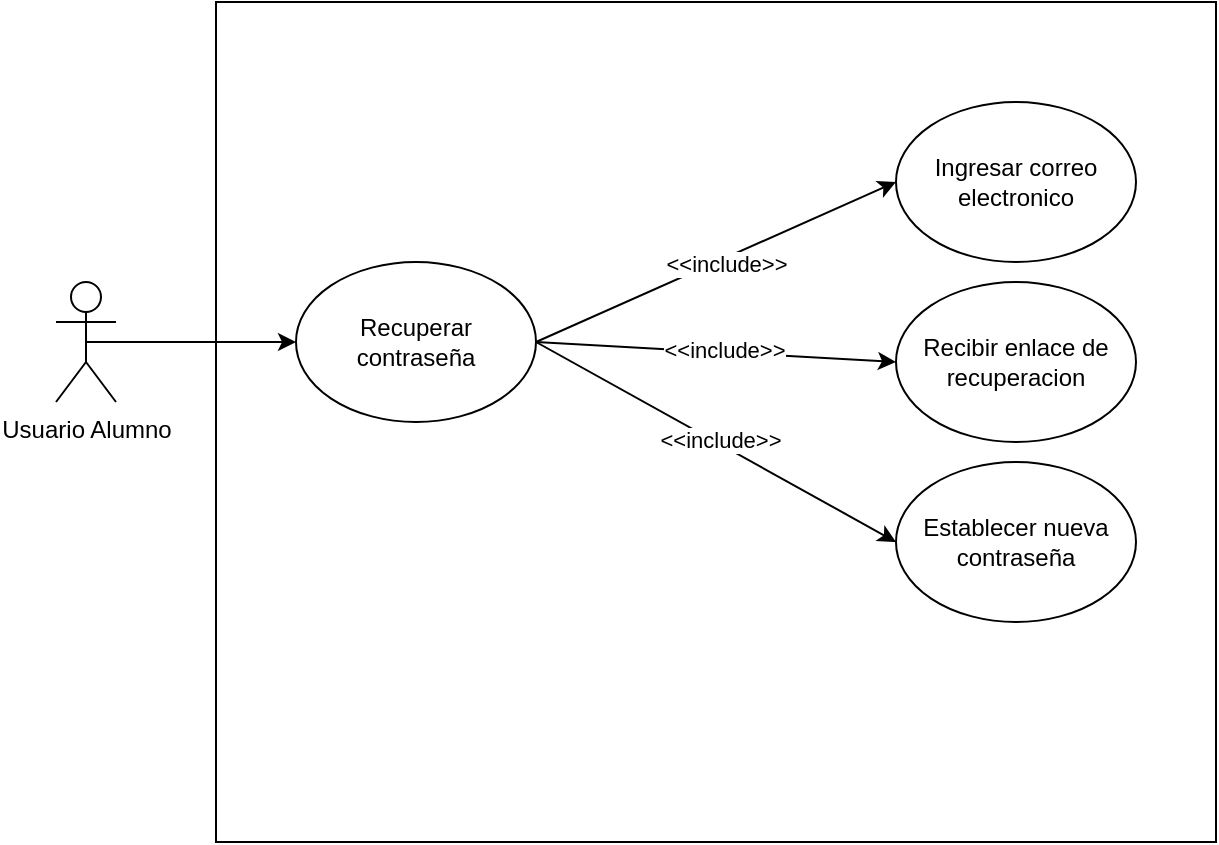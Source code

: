 <mxfile version="24.7.10">
  <diagram name="Página-1" id="IcoShe6AvTpP6TMzOyhU">
    <mxGraphModel grid="1" page="1" gridSize="10" guides="1" tooltips="1" connect="1" arrows="1" fold="1" pageScale="1" pageWidth="827" pageHeight="1169" math="0" shadow="0">
      <root>
        <mxCell id="0" />
        <mxCell id="1" parent="0" />
        <mxCell id="r61yuXvZHYepOALdz0Op-3" value="" style="rounded=0;whiteSpace=wrap;html=1;" vertex="1" parent="1">
          <mxGeometry x="160" y="80" width="500" height="420" as="geometry" />
        </mxCell>
        <mxCell id="r61yuXvZHYepOALdz0Op-8" style="edgeStyle=none;rounded=0;orthogonalLoop=1;jettySize=auto;html=1;exitX=0.5;exitY=0.5;exitDx=0;exitDy=0;exitPerimeter=0;entryX=0;entryY=0.5;entryDx=0;entryDy=0;" edge="1" parent="1" source="r61yuXvZHYepOALdz0Op-1" target="r61yuXvZHYepOALdz0Op-4">
          <mxGeometry relative="1" as="geometry" />
        </mxCell>
        <mxCell id="r61yuXvZHYepOALdz0Op-1" value="Usuario Alumno" style="shape=umlActor;verticalLabelPosition=bottom;verticalAlign=top;html=1;outlineConnect=0;" vertex="1" parent="1">
          <mxGeometry x="80" y="220" width="30" height="60" as="geometry" />
        </mxCell>
        <mxCell id="r61yuXvZHYepOALdz0Op-9" style="edgeStyle=none;rounded=0;orthogonalLoop=1;jettySize=auto;html=1;exitX=1;exitY=0.5;exitDx=0;exitDy=0;entryX=0;entryY=0.5;entryDx=0;entryDy=0;" edge="1" parent="1" source="r61yuXvZHYepOALdz0Op-4" target="r61yuXvZHYepOALdz0Op-7">
          <mxGeometry relative="1" as="geometry" />
        </mxCell>
        <mxCell id="r61yuXvZHYepOALdz0Op-12" value="&amp;lt;&amp;lt;include&amp;gt;&amp;gt;" style="edgeLabel;html=1;align=center;verticalAlign=middle;resizable=0;points=[];" connectable="0" vertex="1" parent="r61yuXvZHYepOALdz0Op-9">
          <mxGeometry x="0.042" y="-3" relative="1" as="geometry">
            <mxPoint as="offset" />
          </mxGeometry>
        </mxCell>
        <mxCell id="r61yuXvZHYepOALdz0Op-10" style="edgeStyle=none;rounded=0;orthogonalLoop=1;jettySize=auto;html=1;exitX=1;exitY=0.5;exitDx=0;exitDy=0;entryX=0;entryY=0.5;entryDx=0;entryDy=0;" edge="1" parent="1" source="r61yuXvZHYepOALdz0Op-4" target="r61yuXvZHYepOALdz0Op-6">
          <mxGeometry relative="1" as="geometry" />
        </mxCell>
        <mxCell id="r61yuXvZHYepOALdz0Op-13" value="&amp;lt;&amp;lt;include&amp;gt;&amp;gt;" style="edgeLabel;html=1;align=center;verticalAlign=middle;resizable=0;points=[];" connectable="0" vertex="1" parent="r61yuXvZHYepOALdz0Op-10">
          <mxGeometry x="0.044" y="1" relative="1" as="geometry">
            <mxPoint as="offset" />
          </mxGeometry>
        </mxCell>
        <mxCell id="r61yuXvZHYepOALdz0Op-11" style="edgeStyle=none;rounded=0;orthogonalLoop=1;jettySize=auto;html=1;exitX=1;exitY=0.5;exitDx=0;exitDy=0;entryX=0;entryY=0.5;entryDx=0;entryDy=0;" edge="1" parent="1" source="r61yuXvZHYepOALdz0Op-4" target="r61yuXvZHYepOALdz0Op-5">
          <mxGeometry relative="1" as="geometry" />
        </mxCell>
        <mxCell id="r61yuXvZHYepOALdz0Op-14" value="&amp;lt;&amp;lt;include&amp;gt;&amp;gt;" style="edgeLabel;html=1;align=center;verticalAlign=middle;resizable=0;points=[];" connectable="0" vertex="1" parent="r61yuXvZHYepOALdz0Op-11">
          <mxGeometry x="0.012" y="2" relative="1" as="geometry">
            <mxPoint as="offset" />
          </mxGeometry>
        </mxCell>
        <mxCell id="r61yuXvZHYepOALdz0Op-4" value="Recuperar contraseña" style="ellipse;whiteSpace=wrap;html=1;" vertex="1" parent="1">
          <mxGeometry x="200" y="210" width="120" height="80" as="geometry" />
        </mxCell>
        <mxCell id="r61yuXvZHYepOALdz0Op-5" value="Establecer nueva contraseña" style="ellipse;whiteSpace=wrap;html=1;" vertex="1" parent="1">
          <mxGeometry x="500" y="310" width="120" height="80" as="geometry" />
        </mxCell>
        <mxCell id="r61yuXvZHYepOALdz0Op-6" value="Recibir enlace de recuperacion" style="ellipse;whiteSpace=wrap;html=1;" vertex="1" parent="1">
          <mxGeometry x="500" y="220" width="120" height="80" as="geometry" />
        </mxCell>
        <mxCell id="r61yuXvZHYepOALdz0Op-7" value="Ingresar correo electronico" style="ellipse;whiteSpace=wrap;html=1;" vertex="1" parent="1">
          <mxGeometry x="500" y="130" width="120" height="80" as="geometry" />
        </mxCell>
      </root>
    </mxGraphModel>
  </diagram>
</mxfile>
